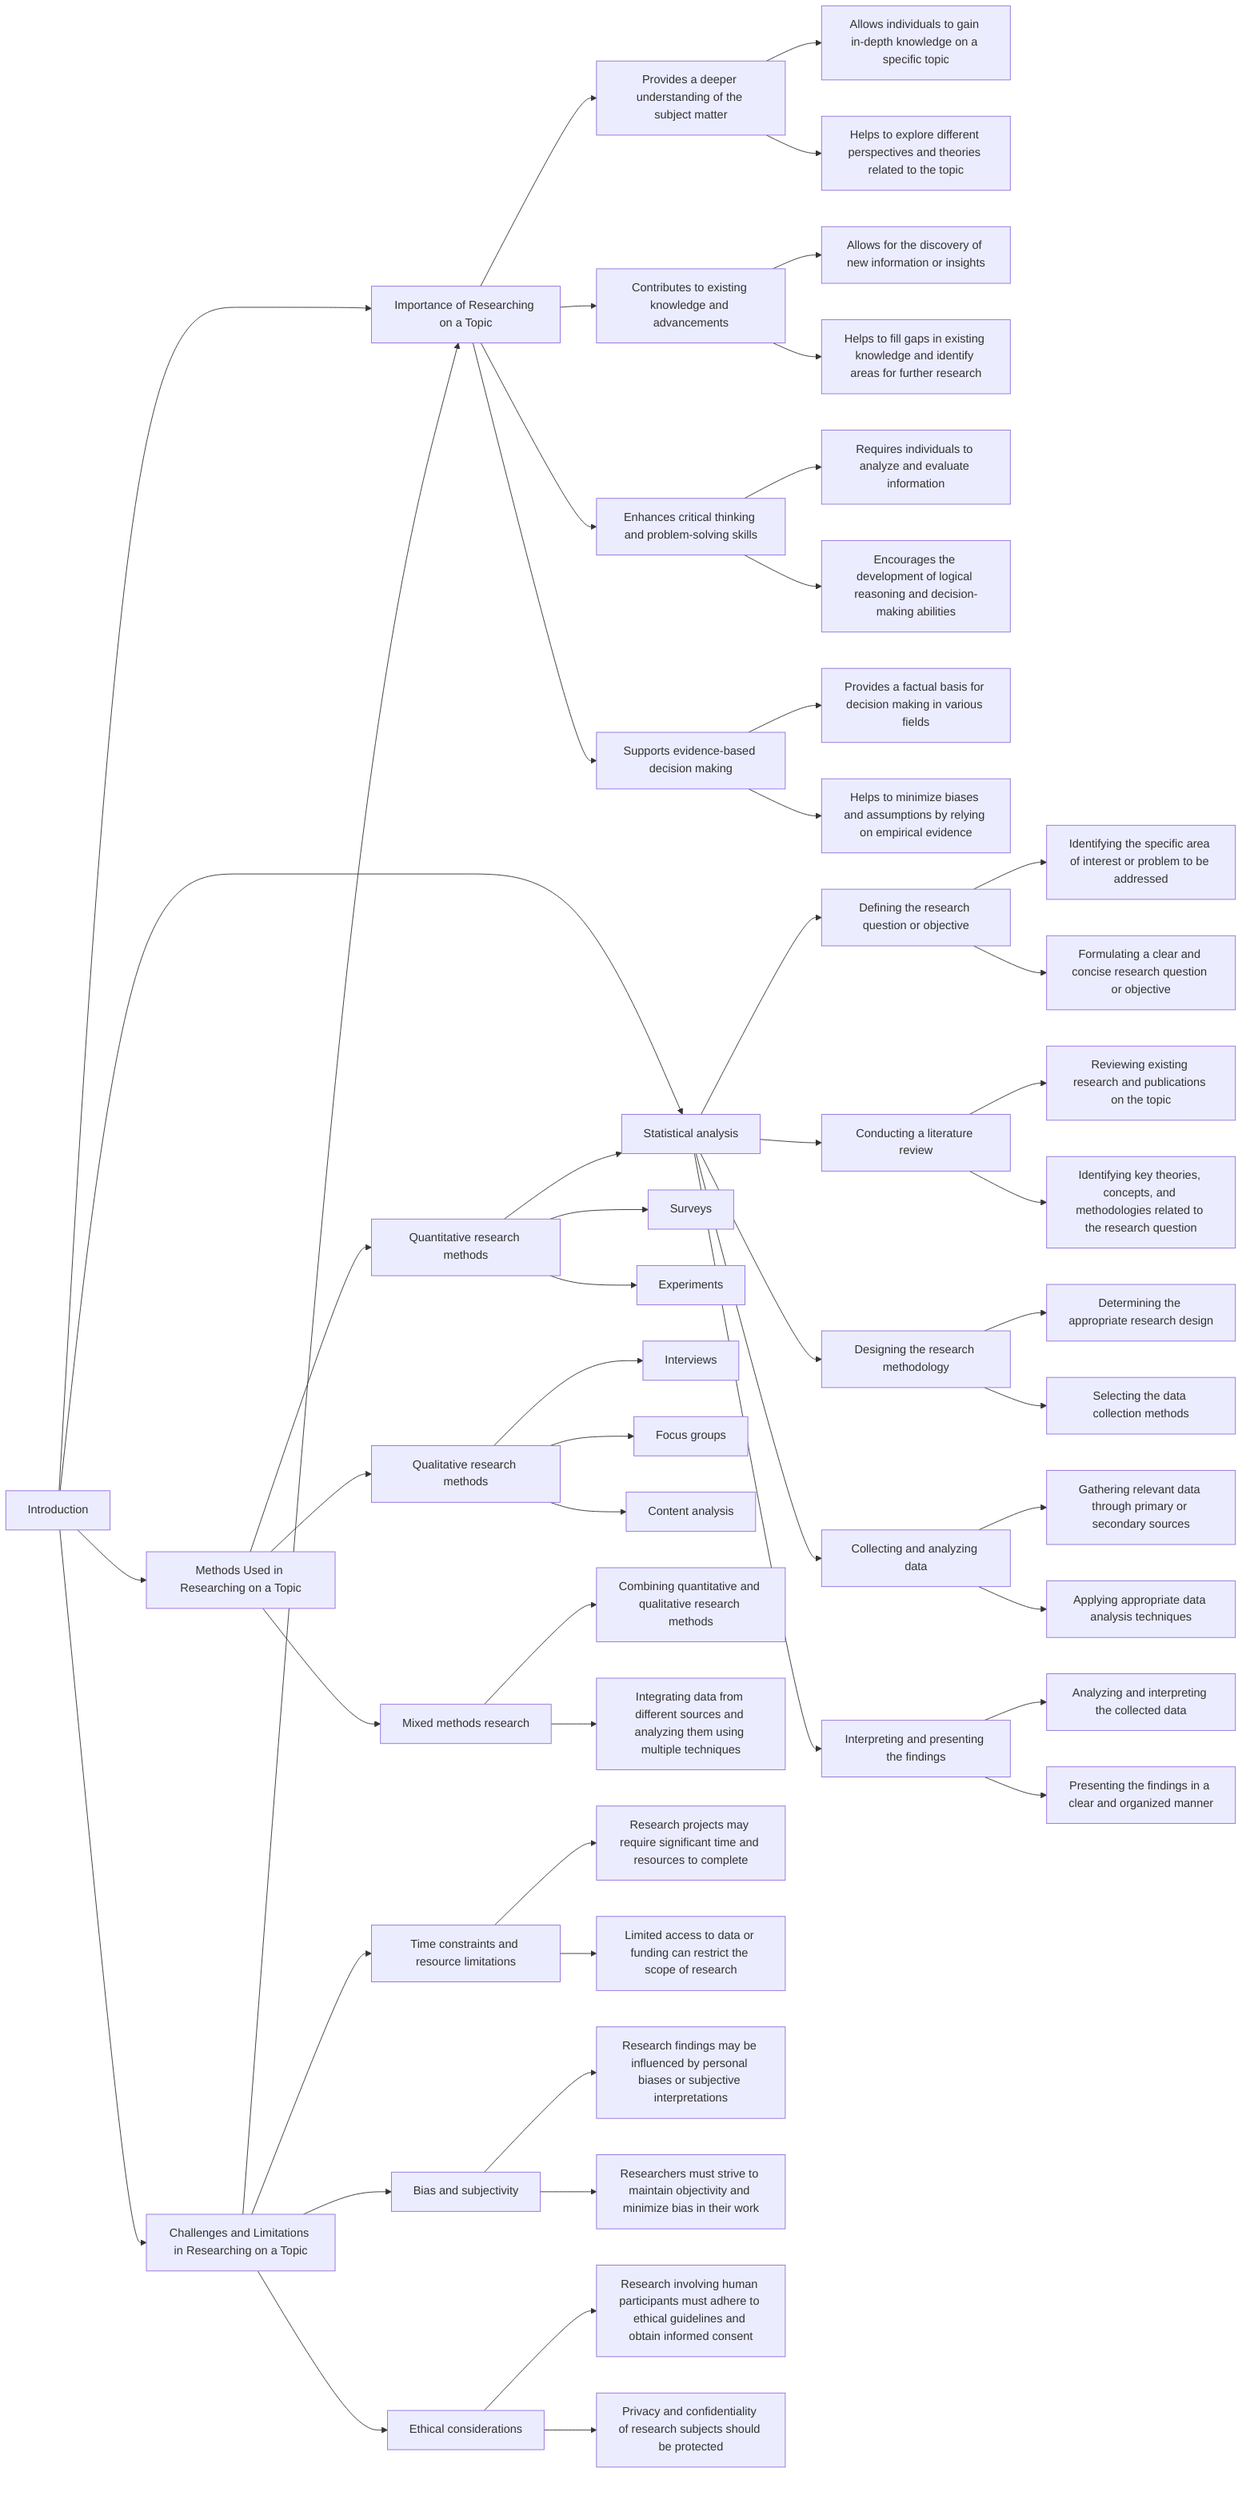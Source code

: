 graph LR
A[Introduction] --> B[Importance of Researching on a Topic]
A --> II[Steps Involved in Researching on a Topic]
A --> III[Methods Used in Researching on a Topic]
A --> IV[Challenges and Limitations in Researching on a Topic]
IV --> B
B --> C[Provides a deeper understanding of the subject matter]
B --> D[Contributes to existing knowledge and advancements]
B --> E[Enhances critical thinking and problem-solving skills]
B --> F[Supports evidence-based decision making]
C --> G[Allows individuals to gain in-depth knowledge on a specific topic]
C --> H[Helps to explore different perspectives and theories related to the topic]
D --> I[Allows for the discovery of new information or insights]
D --> J[Helps to fill gaps in existing knowledge and identify areas for further research]
E --> K[Requires individuals to analyze and evaluate information]
E --> L[Encourages the development of logical reasoning and decision-making abilities]
F --> M[Provides a factual basis for decision making in various fields]
F --> N[Helps to minimize biases and assumptions by relying on empirical evidence]
II --> O[Defining the research question or objective]
II --> P[Conducting a literature review]
II --> Q[Designing the research methodology]
II --> R[Collecting and analyzing data]
II --> S[Interpreting and presenting the findings]
O --> T[Identifying the specific area of interest or problem to be addressed]
O --> U[Formulating a clear and concise research question or objective]
P --> V[Reviewing existing research and publications on the topic]
P --> W[Identifying key theories, concepts, and methodologies related to the research question]
Q --> X[Determining the appropriate research design]
Q --> Y[Selecting the data collection methods]
R --> Z[Gathering relevant data through primary or secondary sources]
R --> AA[Applying appropriate data analysis techniques]
S --> BB[Analyzing and interpreting the collected data]
S --> CC[Presenting the findings in a clear and organized manner]
III --> DD[Quantitative research methods]
III --> EE[Qualitative research methods]
III --> FF[Mixed methods research]
DD --> GG[Surveys]
DD --> HH[Experiments]
DD --> II[Statistical analysis]
EE --> JJ[Interviews]
EE --> KK[Focus groups]
EE --> LL[Content analysis]
FF --> MM[Combining quantitative and qualitative research methods]
FF --> NN[Integrating data from different sources and analyzing them using multiple techniques]
IV --> OO[Time constraints and resource limitations]
IV --> PP[Bias and subjectivity]
IV --> QQ[Ethical considerations]
OO --> RR[Research projects may require significant time and resources to complete]
OO --> SS[Limited access to data or funding can restrict the scope of research]
PP --> TT[Research findings may be influenced by personal biases or subjective interpretations]
PP --> UU[Researchers must strive to maintain objectivity and minimize bias in their work]
QQ --> VV[Research involving human participants must adhere to ethical guidelines and obtain informed consent]
QQ --> WW[Privacy and confidentiality of research subjects should be protected]